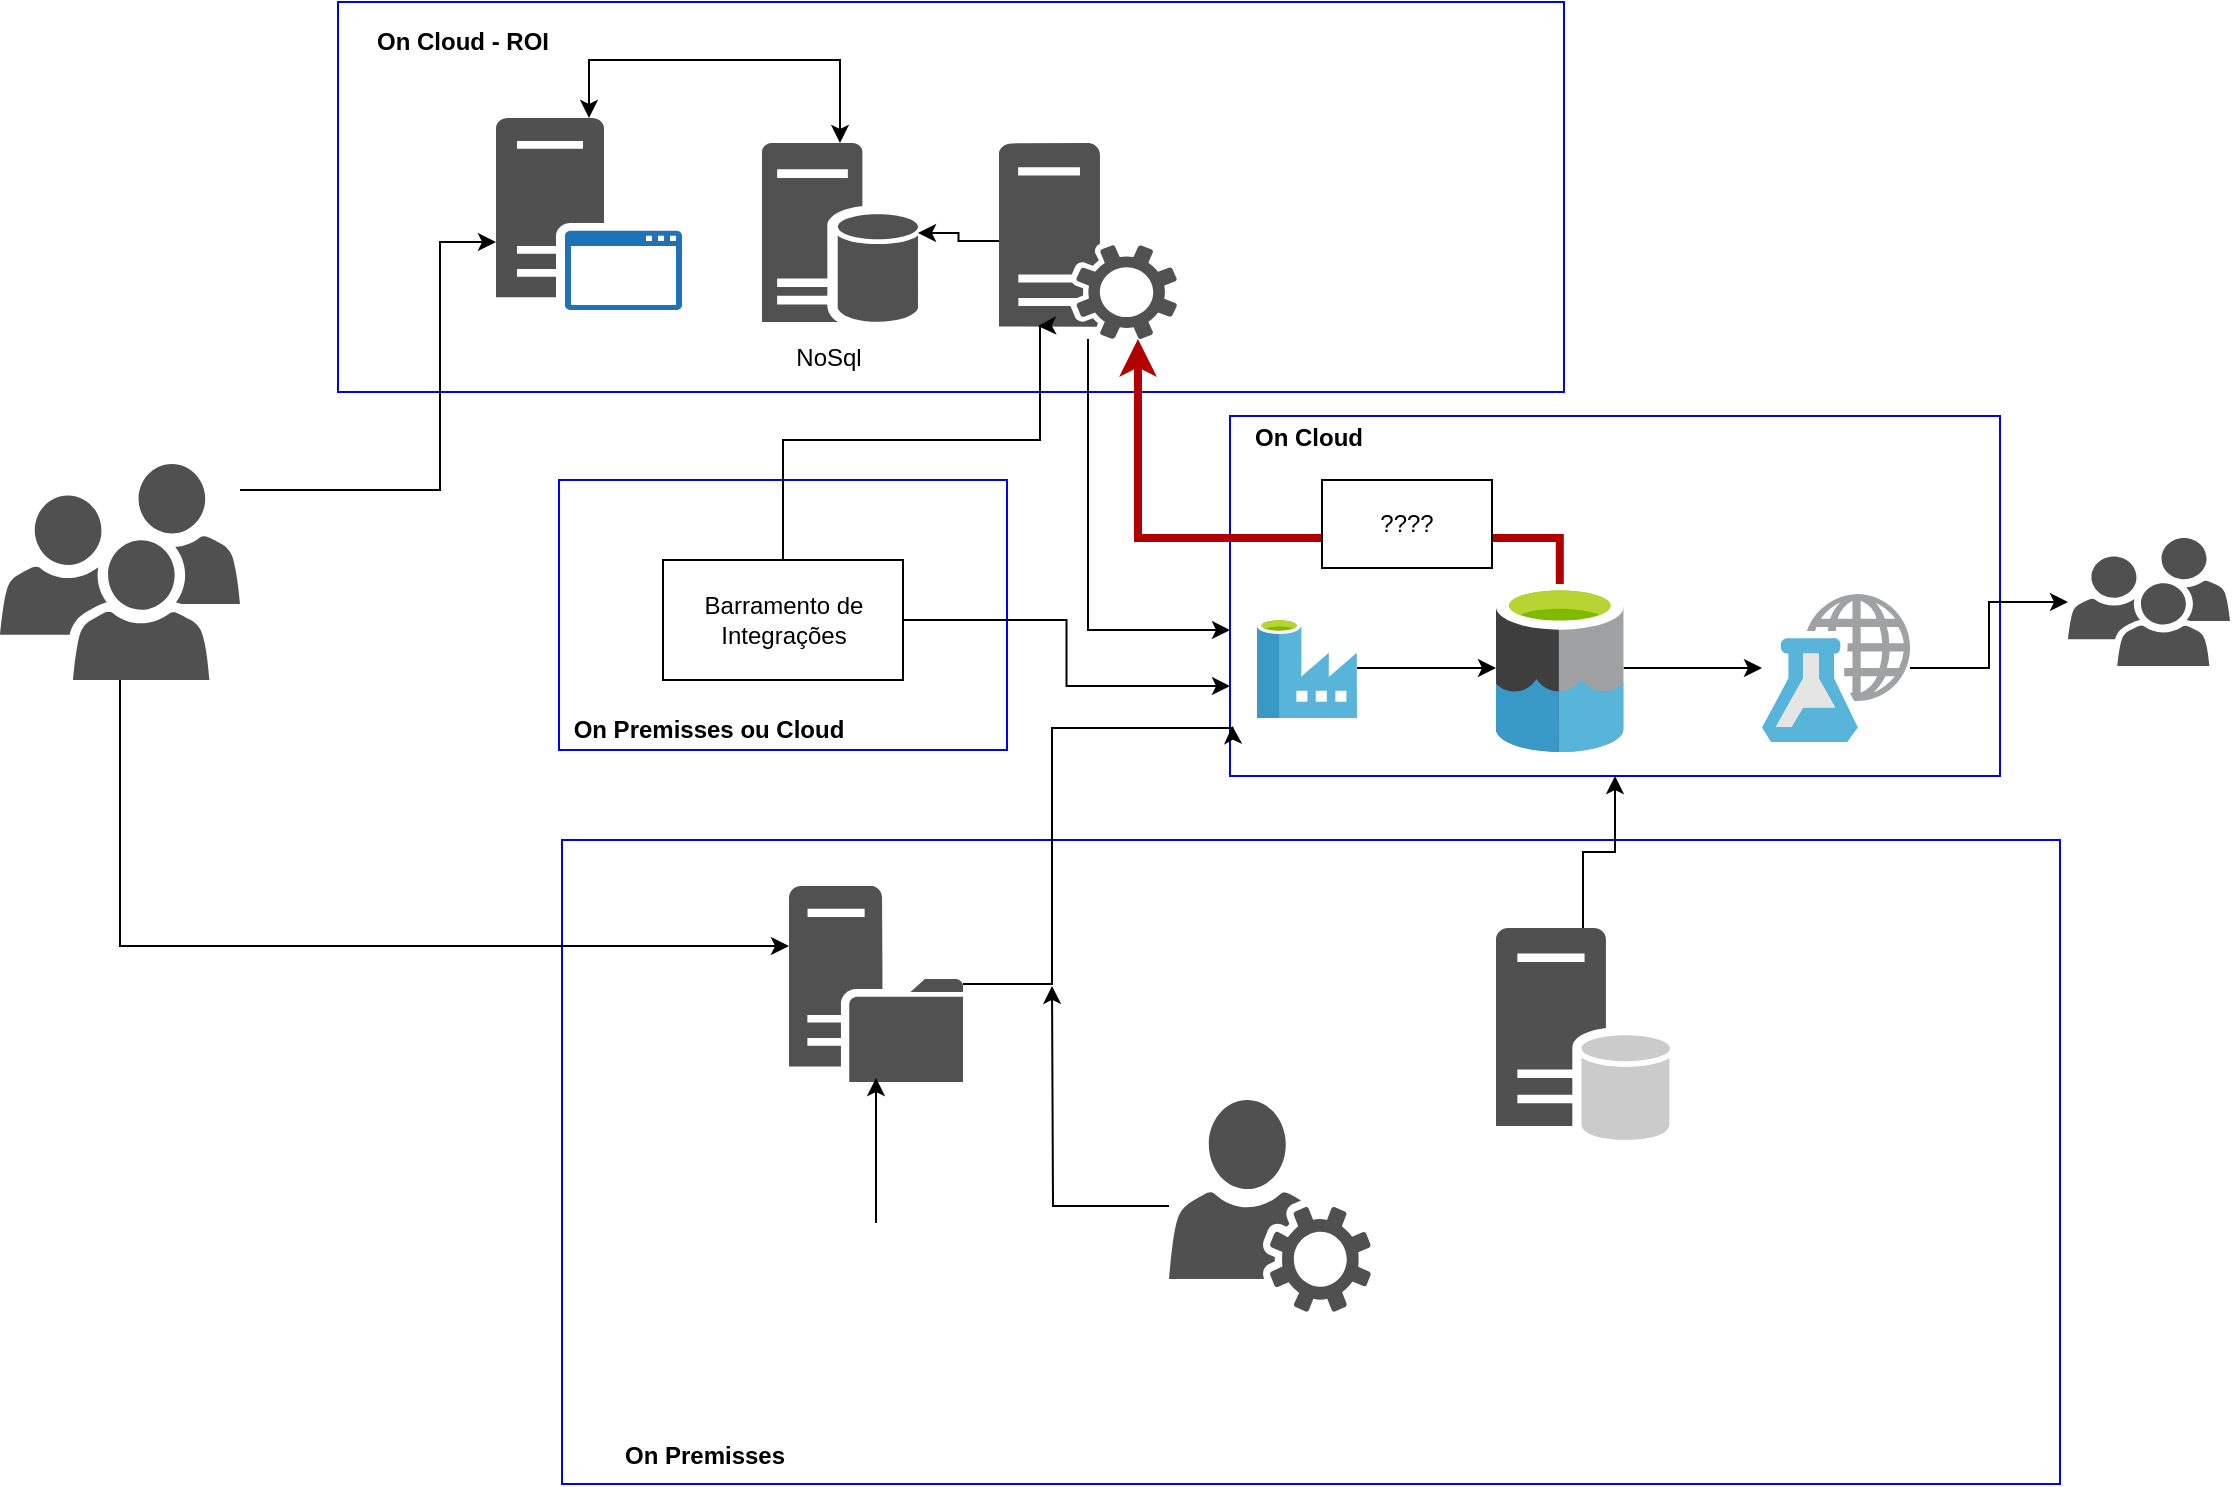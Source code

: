 <mxfile version="13.1.1" type="github">
  <diagram id="WI9T0HZ2pTsCkuznbFz-" name="Page-1">
    <mxGraphModel dx="1108" dy="482" grid="0" gridSize="10" guides="1" tooltips="1" connect="1" arrows="1" fold="1" page="1" pageScale="1" pageWidth="1169" pageHeight="827" math="0" shadow="0">
      <root>
        <mxCell id="0" />
        <mxCell id="1" parent="0" />
        <mxCell id="lpPozyrtMz8kwE89SEvU-12" value="" style="rounded=0;whiteSpace=wrap;html=1;strokeColor=#0000FF;" parent="1" vertex="1">
          <mxGeometry x="308.5" y="312" width="224" height="135" as="geometry" />
        </mxCell>
        <mxCell id="lpPozyrtMz8kwE89SEvU-22" value="" style="rounded=0;whiteSpace=wrap;html=1;strokeColor=#0000FF;" parent="1" vertex="1">
          <mxGeometry x="644" y="280" width="385" height="180" as="geometry" />
        </mxCell>
        <mxCell id="lpPozyrtMz8kwE89SEvU-2" value="" style="rounded=0;whiteSpace=wrap;html=1;strokeColor=#0000FF;" parent="1" vertex="1">
          <mxGeometry x="198" y="73" width="613" height="195" as="geometry" />
        </mxCell>
        <mxCell id="lpPozyrtMz8kwE89SEvU-28" style="edgeStyle=orthogonalEdgeStyle;rounded=0;orthogonalLoop=1;jettySize=auto;html=1;fillColor=#e51400;strokeColor=#B20000;strokeWidth=4;" parent="1" source="lpPozyrtMz8kwE89SEvU-31" target="n-V2UwCcqzzE48AcmJVq-3" edge="1">
          <mxGeometry relative="1" as="geometry">
            <Array as="points">
              <mxPoint x="809" y="341" />
              <mxPoint x="598" y="341" />
            </Array>
          </mxGeometry>
        </mxCell>
        <mxCell id="UZnZhuJugHYH5vLNmMjo-7" style="edgeStyle=orthogonalEdgeStyle;rounded=0;orthogonalLoop=1;jettySize=auto;html=1;entryX=0;entryY=0.75;entryDx=0;entryDy=0;exitX=1;exitY=0.5;exitDx=0;exitDy=0;" edge="1" parent="1" source="lpPozyrtMz8kwE89SEvU-6" target="lpPozyrtMz8kwE89SEvU-22">
          <mxGeometry relative="1" as="geometry" />
        </mxCell>
        <mxCell id="lpPozyrtMz8kwE89SEvU-1" value="" style="rounded=0;whiteSpace=wrap;html=1;strokeColor=#0000FF;" parent="1" vertex="1">
          <mxGeometry x="310" y="492" width="749" height="322" as="geometry" />
        </mxCell>
        <mxCell id="UZnZhuJugHYH5vLNmMjo-5" style="edgeStyle=orthogonalEdgeStyle;rounded=0;orthogonalLoop=1;jettySize=auto;html=1;" edge="1" parent="1" source="n-V2UwCcqzzE48AcmJVq-3">
          <mxGeometry relative="1" as="geometry">
            <mxPoint x="644" y="387" as="targetPoint" />
            <Array as="points">
              <mxPoint x="573" y="387" />
            </Array>
          </mxGeometry>
        </mxCell>
        <mxCell id="n-V2UwCcqzzE48AcmJVq-3" value="" style="shadow=0;dashed=0;html=1;labelPosition=center;verticalLabelPosition=bottom;verticalAlign=top;align=center;strokeColor=none;shape=mxgraph.mscae.system_center.roles;fillColor=#515151;strokeColor=none;" parent="1" vertex="1">
          <mxGeometry x="528.5" y="143.5" width="89" height="98" as="geometry" />
        </mxCell>
        <mxCell id="n-V2UwCcqzzE48AcmJVq-4" value="" style="shadow=0;dashed=0;html=1;labelPosition=center;verticalLabelPosition=bottom;verticalAlign=top;align=center;shape=mxgraph.mscae.enterprise.database_server;fillColor=#515151;strokeColor=none;" parent="1" vertex="1">
          <mxGeometry x="410" y="143.5" width="78" height="90" as="geometry" />
        </mxCell>
        <mxCell id="n-V2UwCcqzzE48AcmJVq-47" style="edgeStyle=orthogonalEdgeStyle;rounded=0;orthogonalLoop=1;jettySize=auto;html=1;entryX=0.003;entryY=0.861;entryDx=0;entryDy=0;entryPerimeter=0;" parent="1" source="n-V2UwCcqzzE48AcmJVq-7" target="lpPozyrtMz8kwE89SEvU-22" edge="1">
          <mxGeometry relative="1" as="geometry">
            <mxPoint x="638" y="436" as="targetPoint" />
            <Array as="points">
              <mxPoint x="555" y="564" />
              <mxPoint x="555" y="436" />
            </Array>
          </mxGeometry>
        </mxCell>
        <mxCell id="n-V2UwCcqzzE48AcmJVq-7" value="" style="shadow=0;dashed=0;html=1;labelPosition=center;verticalLabelPosition=bottom;verticalAlign=top;align=center;strokeColor=none;shape=mxgraph.mscae.system_center.distribution_point;fillColor=#515151;strokeColor=none;" parent="1" vertex="1">
          <mxGeometry x="423.5" y="515" width="87" height="98" as="geometry" />
        </mxCell>
        <mxCell id="n-V2UwCcqzzE48AcmJVq-12" style="edgeStyle=orthogonalEdgeStyle;rounded=0;orthogonalLoop=1;jettySize=auto;html=1;entryX=1;entryY=0.5;entryDx=0;entryDy=0;entryPerimeter=0;exitX=0;exitY=0.5;exitDx=0;exitDy=0;exitPerimeter=0;" parent="1" target="n-V2UwCcqzzE48AcmJVq-4" edge="1" source="n-V2UwCcqzzE48AcmJVq-3">
          <mxGeometry relative="1" as="geometry">
            <mxPoint x="613" y="192.941" as="sourcePoint" />
          </mxGeometry>
        </mxCell>
        <mxCell id="lpPozyrtMz8kwE89SEvU-26" style="edgeStyle=orthogonalEdgeStyle;rounded=0;orthogonalLoop=1;jettySize=auto;html=1;" parent="1" source="n-V2UwCcqzzE48AcmJVq-9" target="lpPozyrtMz8kwE89SEvU-22" edge="1">
          <mxGeometry relative="1" as="geometry" />
        </mxCell>
        <mxCell id="n-V2UwCcqzzE48AcmJVq-9" value="" style="shadow=0;dashed=0;html=1;strokeColor=none;fillColor=#505050;labelPosition=center;verticalLabelPosition=bottom;verticalAlign=top;outlineConnect=0;align=center;shape=mxgraph.office.databases.database_server_ghosted;" parent="1" vertex="1">
          <mxGeometry x="777" y="536" width="87" height="107" as="geometry" />
        </mxCell>
        <mxCell id="n-V2UwCcqzzE48AcmJVq-37" value="" style="edgeStyle=orthogonalEdgeStyle;rounded=0;orthogonalLoop=1;jettySize=auto;html=1;" parent="1" source="n-V2UwCcqzzE48AcmJVq-22" edge="1">
          <mxGeometry relative="1" as="geometry">
            <mxPoint x="467" y="611" as="targetPoint" />
            <Array as="points">
              <mxPoint x="467" y="662" />
              <mxPoint x="467" y="662" />
            </Array>
          </mxGeometry>
        </mxCell>
        <mxCell id="n-V2UwCcqzzE48AcmJVq-22" value="" style="shape=image;html=1;verticalAlign=top;verticalLabelPosition=bottom;labelBackgroundColor=#ffffff;imageAspect=0;aspect=fixed;image=https://cdn4.iconfinder.com/data/icons/adiante-apps-app-templates-incos-in-grey/128/app_type_public_transport_512px_GREY.png" parent="1" vertex="1">
          <mxGeometry x="394" y="683.5" width="149" height="116" as="geometry" />
        </mxCell>
        <mxCell id="lpPozyrtMz8kwE89SEvU-15" style="edgeStyle=orthogonalEdgeStyle;rounded=0;orthogonalLoop=1;jettySize=auto;html=1;startArrow=classic;startFill=1;" parent="1" source="n-V2UwCcqzzE48AcmJVq-33" target="n-V2UwCcqzzE48AcmJVq-4" edge="1">
          <mxGeometry relative="1" as="geometry">
            <Array as="points">
              <mxPoint x="421" y="102" />
              <mxPoint x="729" y="102" />
            </Array>
          </mxGeometry>
        </mxCell>
        <mxCell id="n-V2UwCcqzzE48AcmJVq-33" value="" style="pointerEvents=1;shadow=0;dashed=0;html=1;strokeColor=none;fillColor=#505050;labelPosition=center;verticalLabelPosition=bottom;verticalAlign=top;outlineConnect=0;align=center;shape=mxgraph.office.servers.application_server_blue;" parent="1" vertex="1">
          <mxGeometry x="277" y="131" width="93" height="96" as="geometry" />
        </mxCell>
        <mxCell id="n-V2UwCcqzzE48AcmJVq-60" style="edgeStyle=orthogonalEdgeStyle;rounded=0;orthogonalLoop=1;jettySize=auto;html=1;" parent="1" source="n-V2UwCcqzzE48AcmJVq-36" edge="1">
          <mxGeometry relative="1" as="geometry">
            <mxPoint x="555" y="564.941" as="targetPoint" />
          </mxGeometry>
        </mxCell>
        <mxCell id="n-V2UwCcqzzE48AcmJVq-36" value="" style="pointerEvents=1;shadow=0;dashed=0;html=1;strokeColor=none;fillColor=#505050;labelPosition=center;verticalLabelPosition=bottom;verticalAlign=top;outlineConnect=0;align=center;shape=mxgraph.office.users.user_services;" parent="1" vertex="1">
          <mxGeometry x="613.5" y="622" width="101" height="106" as="geometry" />
        </mxCell>
        <mxCell id="n-V2UwCcqzzE48AcmJVq-46" style="edgeStyle=orthogonalEdgeStyle;rounded=0;orthogonalLoop=1;jettySize=auto;html=1;" parent="1" source="n-V2UwCcqzzE48AcmJVq-45" target="n-V2UwCcqzzE48AcmJVq-33" edge="1">
          <mxGeometry relative="1" as="geometry">
            <Array as="points">
              <mxPoint x="249" y="317" />
              <mxPoint x="249" y="193" />
            </Array>
          </mxGeometry>
        </mxCell>
        <mxCell id="UZnZhuJugHYH5vLNmMjo-1" style="edgeStyle=orthogonalEdgeStyle;rounded=0;orthogonalLoop=1;jettySize=auto;html=1;" edge="1" parent="1" source="n-V2UwCcqzzE48AcmJVq-45" target="n-V2UwCcqzzE48AcmJVq-7">
          <mxGeometry relative="1" as="geometry">
            <Array as="points">
              <mxPoint x="89" y="545" />
            </Array>
          </mxGeometry>
        </mxCell>
        <mxCell id="n-V2UwCcqzzE48AcmJVq-45" value="" style="pointerEvents=1;shadow=0;dashed=0;html=1;strokeColor=none;fillColor=#505050;labelPosition=center;verticalLabelPosition=bottom;verticalAlign=top;outlineConnect=0;align=center;shape=mxgraph.office.users.users;" parent="1" vertex="1">
          <mxGeometry x="29" y="304" width="120" height="108" as="geometry" />
        </mxCell>
        <mxCell id="lpPozyrtMz8kwE89SEvU-5" value="On Cloud - ROI" style="text;html=1;resizable=0;autosize=1;align=center;verticalAlign=middle;points=[];fillColor=none;strokeColor=none;rounded=0;fontStyle=1" parent="1" vertex="1">
          <mxGeometry x="212" y="84" width="96" height="18" as="geometry" />
        </mxCell>
        <mxCell id="lpPozyrtMz8kwE89SEvU-10" style="edgeStyle=orthogonalEdgeStyle;rounded=0;orthogonalLoop=1;jettySize=auto;html=1;entryX=0.219;entryY=0.934;entryDx=0;entryDy=0;entryPerimeter=0;" parent="1" source="lpPozyrtMz8kwE89SEvU-6" target="n-V2UwCcqzzE48AcmJVq-3" edge="1">
          <mxGeometry relative="1" as="geometry">
            <Array as="points">
              <mxPoint x="421" y="292" />
              <mxPoint x="549" y="292" />
            </Array>
          </mxGeometry>
        </mxCell>
        <mxCell id="lpPozyrtMz8kwE89SEvU-6" value="Barramento de Integrações" style="rounded=0;whiteSpace=wrap;html=1;" parent="1" vertex="1">
          <mxGeometry x="360.5" y="352" width="120" height="60" as="geometry" />
        </mxCell>
        <mxCell id="lpPozyrtMz8kwE89SEvU-13" value="On Premisses ou Cloud" style="text;html=1;resizable=0;autosize=1;align=center;verticalAlign=middle;points=[];fillColor=none;strokeColor=none;rounded=0;fontStyle=1" parent="1" vertex="1">
          <mxGeometry x="310" y="428" width="145" height="18" as="geometry" />
        </mxCell>
        <mxCell id="lpPozyrtMz8kwE89SEvU-29" value="On Cloud" style="text;html=1;resizable=0;autosize=1;align=center;verticalAlign=middle;points=[];fillColor=none;strokeColor=none;rounded=0;fontStyle=1" parent="1" vertex="1">
          <mxGeometry x="650.5" y="282" width="64" height="18" as="geometry" />
        </mxCell>
        <mxCell id="lpPozyrtMz8kwE89SEvU-36" style="edgeStyle=orthogonalEdgeStyle;rounded=0;orthogonalLoop=1;jettySize=auto;html=1;" parent="1" source="lpPozyrtMz8kwE89SEvU-31" target="lpPozyrtMz8kwE89SEvU-35" edge="1">
          <mxGeometry relative="1" as="geometry" />
        </mxCell>
        <mxCell id="lpPozyrtMz8kwE89SEvU-31" value="" style="aspect=fixed;html=1;points=[];align=center;image;fontSize=12;image=img/lib/mscae/Data_Lake.svg;" parent="1" vertex="1">
          <mxGeometry x="777" y="364" width="63.84" height="84" as="geometry" />
        </mxCell>
        <mxCell id="lpPozyrtMz8kwE89SEvU-33" style="edgeStyle=orthogonalEdgeStyle;rounded=0;orthogonalLoop=1;jettySize=auto;html=1;" parent="1" source="lpPozyrtMz8kwE89SEvU-32" target="lpPozyrtMz8kwE89SEvU-31" edge="1">
          <mxGeometry relative="1" as="geometry" />
        </mxCell>
        <mxCell id="lpPozyrtMz8kwE89SEvU-32" value="" style="aspect=fixed;html=1;points=[];align=center;image;fontSize=12;image=img/lib/mscae/Data_Factory.svg;" parent="1" vertex="1">
          <mxGeometry x="657.5" y="381" width="50" height="50" as="geometry" />
        </mxCell>
        <mxCell id="UZnZhuJugHYH5vLNmMjo-3" style="edgeStyle=orthogonalEdgeStyle;rounded=0;orthogonalLoop=1;jettySize=auto;html=1;" edge="1" parent="1" source="lpPozyrtMz8kwE89SEvU-35" target="UZnZhuJugHYH5vLNmMjo-2">
          <mxGeometry relative="1" as="geometry" />
        </mxCell>
        <mxCell id="lpPozyrtMz8kwE89SEvU-35" value="" style="aspect=fixed;html=1;points=[];align=center;image;fontSize=12;image=img/lib/mscae/Machine_Learning_Studio_Web_Services.svg;" parent="1" vertex="1">
          <mxGeometry x="910" y="369" width="74" height="74" as="geometry" />
        </mxCell>
        <mxCell id="lpPozyrtMz8kwE89SEvU-37" value="????" style="rounded=0;whiteSpace=wrap;html=1;" parent="1" vertex="1">
          <mxGeometry x="690" y="312" width="85" height="44" as="geometry" />
        </mxCell>
        <mxCell id="UZnZhuJugHYH5vLNmMjo-2" value="" style="pointerEvents=1;shadow=0;dashed=0;html=1;strokeColor=none;fillColor=#505050;labelPosition=center;verticalLabelPosition=bottom;verticalAlign=top;outlineConnect=0;align=center;shape=mxgraph.office.users.users;" vertex="1" parent="1">
          <mxGeometry x="1063" y="341" width="81" height="64" as="geometry" />
        </mxCell>
        <mxCell id="UZnZhuJugHYH5vLNmMjo-8" value="NoSql" style="text;html=1;resizable=0;autosize=1;align=center;verticalAlign=middle;points=[];fillColor=none;strokeColor=none;rounded=0;" vertex="1" parent="1">
          <mxGeometry x="421" y="241.5" width="43" height="18" as="geometry" />
        </mxCell>
        <mxCell id="UZnZhuJugHYH5vLNmMjo-9" value="On Premisses" style="text;html=1;resizable=0;autosize=1;align=center;verticalAlign=middle;points=[];fillColor=none;strokeColor=none;rounded=0;fontStyle=1" vertex="1" parent="1">
          <mxGeometry x="336" y="791" width="90" height="18" as="geometry" />
        </mxCell>
      </root>
    </mxGraphModel>
  </diagram>
</mxfile>
